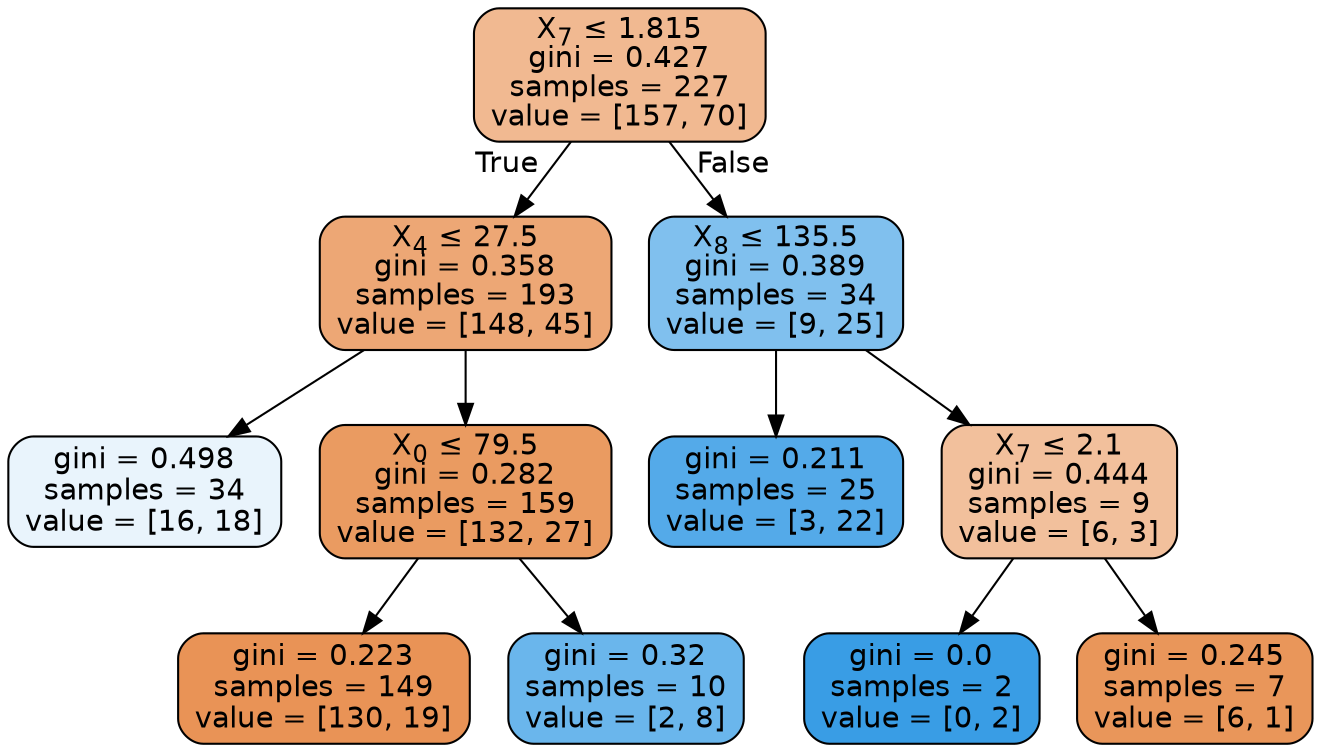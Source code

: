 digraph Tree {
node [shape=box, style="filled, rounded", color="black", fontname=helvetica] ;
edge [fontname=helvetica] ;
0 [label=<X<SUB>7</SUB> &le; 1.815<br/>gini = 0.427<br/>samples = 227<br/>value = [157, 70]>, fillcolor="#f1b991"] ;
1 [label=<X<SUB>4</SUB> &le; 27.5<br/>gini = 0.358<br/>samples = 193<br/>value = [148, 45]>, fillcolor="#eda775"] ;
0 -> 1 [labeldistance=2.5, labelangle=45, headlabel="True"] ;
2 [label=<gini = 0.498<br/>samples = 34<br/>value = [16, 18]>, fillcolor="#e9f4fc"] ;
1 -> 2 ;
3 [label=<X<SUB>0</SUB> &le; 79.5<br/>gini = 0.282<br/>samples = 159<br/>value = [132, 27]>, fillcolor="#ea9b61"] ;
1 -> 3 ;
4 [label=<gini = 0.223<br/>samples = 149<br/>value = [130, 19]>, fillcolor="#e99356"] ;
3 -> 4 ;
5 [label=<gini = 0.32<br/>samples = 10<br/>value = [2, 8]>, fillcolor="#6ab6ec"] ;
3 -> 5 ;
6 [label=<X<SUB>8</SUB> &le; 135.5<br/>gini = 0.389<br/>samples = 34<br/>value = [9, 25]>, fillcolor="#80c0ee"] ;
0 -> 6 [labeldistance=2.5, labelangle=-45, headlabel="False"] ;
7 [label=<gini = 0.211<br/>samples = 25<br/>value = [3, 22]>, fillcolor="#54aae9"] ;
6 -> 7 ;
8 [label=<X<SUB>7</SUB> &le; 2.1<br/>gini = 0.444<br/>samples = 9<br/>value = [6, 3]>, fillcolor="#f2c09c"] ;
6 -> 8 ;
9 [label=<gini = 0.0<br/>samples = 2<br/>value = [0, 2]>, fillcolor="#399de5"] ;
8 -> 9 ;
10 [label=<gini = 0.245<br/>samples = 7<br/>value = [6, 1]>, fillcolor="#e9965a"] ;
8 -> 10 ;
}